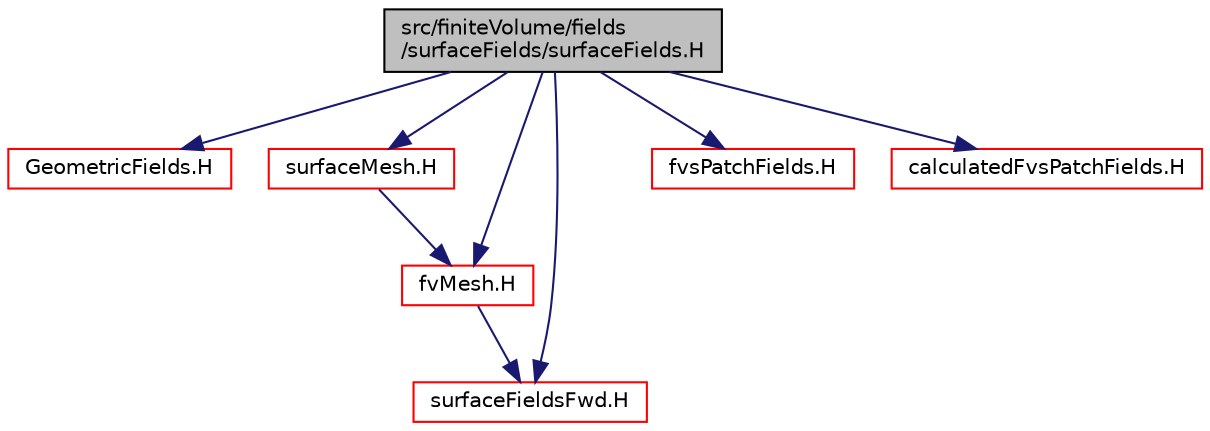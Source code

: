 digraph "src/finiteVolume/fields/surfaceFields/surfaceFields.H"
{
  bgcolor="transparent";
  edge [fontname="Helvetica",fontsize="10",labelfontname="Helvetica",labelfontsize="10"];
  node [fontname="Helvetica",fontsize="10",shape=record];
  Node0 [label="src/finiteVolume/fields\l/surfaceFields/surfaceFields.H",height=0.2,width=0.4,color="black", fillcolor="grey75", style="filled", fontcolor="black"];
  Node0 -> Node1 [color="midnightblue",fontsize="10",style="solid",fontname="Helvetica"];
  Node1 [label="GeometricFields.H",height=0.2,width=0.4,color="red",URL="$a10544.html"];
  Node0 -> Node177 [color="midnightblue",fontsize="10",style="solid",fontname="Helvetica"];
  Node177 [label="surfaceMesh.H",height=0.2,width=0.4,color="red",URL="$a04538.html"];
  Node177 -> Node185 [color="midnightblue",fontsize="10",style="solid",fontname="Helvetica"];
  Node185 [label="fvMesh.H",height=0.2,width=0.4,color="red",URL="$a03719.html"];
  Node185 -> Node300 [color="midnightblue",fontsize="10",style="solid",fontname="Helvetica"];
  Node300 [label="surfaceFieldsFwd.H",height=0.2,width=0.4,color="red",URL="$a02900.html"];
  Node0 -> Node185 [color="midnightblue",fontsize="10",style="solid",fontname="Helvetica"];
  Node0 -> Node311 [color="midnightblue",fontsize="10",style="solid",fontname="Helvetica"];
  Node311 [label="fvsPatchFields.H",height=0.2,width=0.4,color="red",URL="$a02882.html"];
  Node0 -> Node300 [color="midnightblue",fontsize="10",style="solid",fontname="Helvetica"];
  Node0 -> Node314 [color="midnightblue",fontsize="10",style="solid",fontname="Helvetica"];
  Node314 [label="calculatedFvsPatchFields.H",height=0.2,width=0.4,color="red",URL="$a02654.html"];
}
